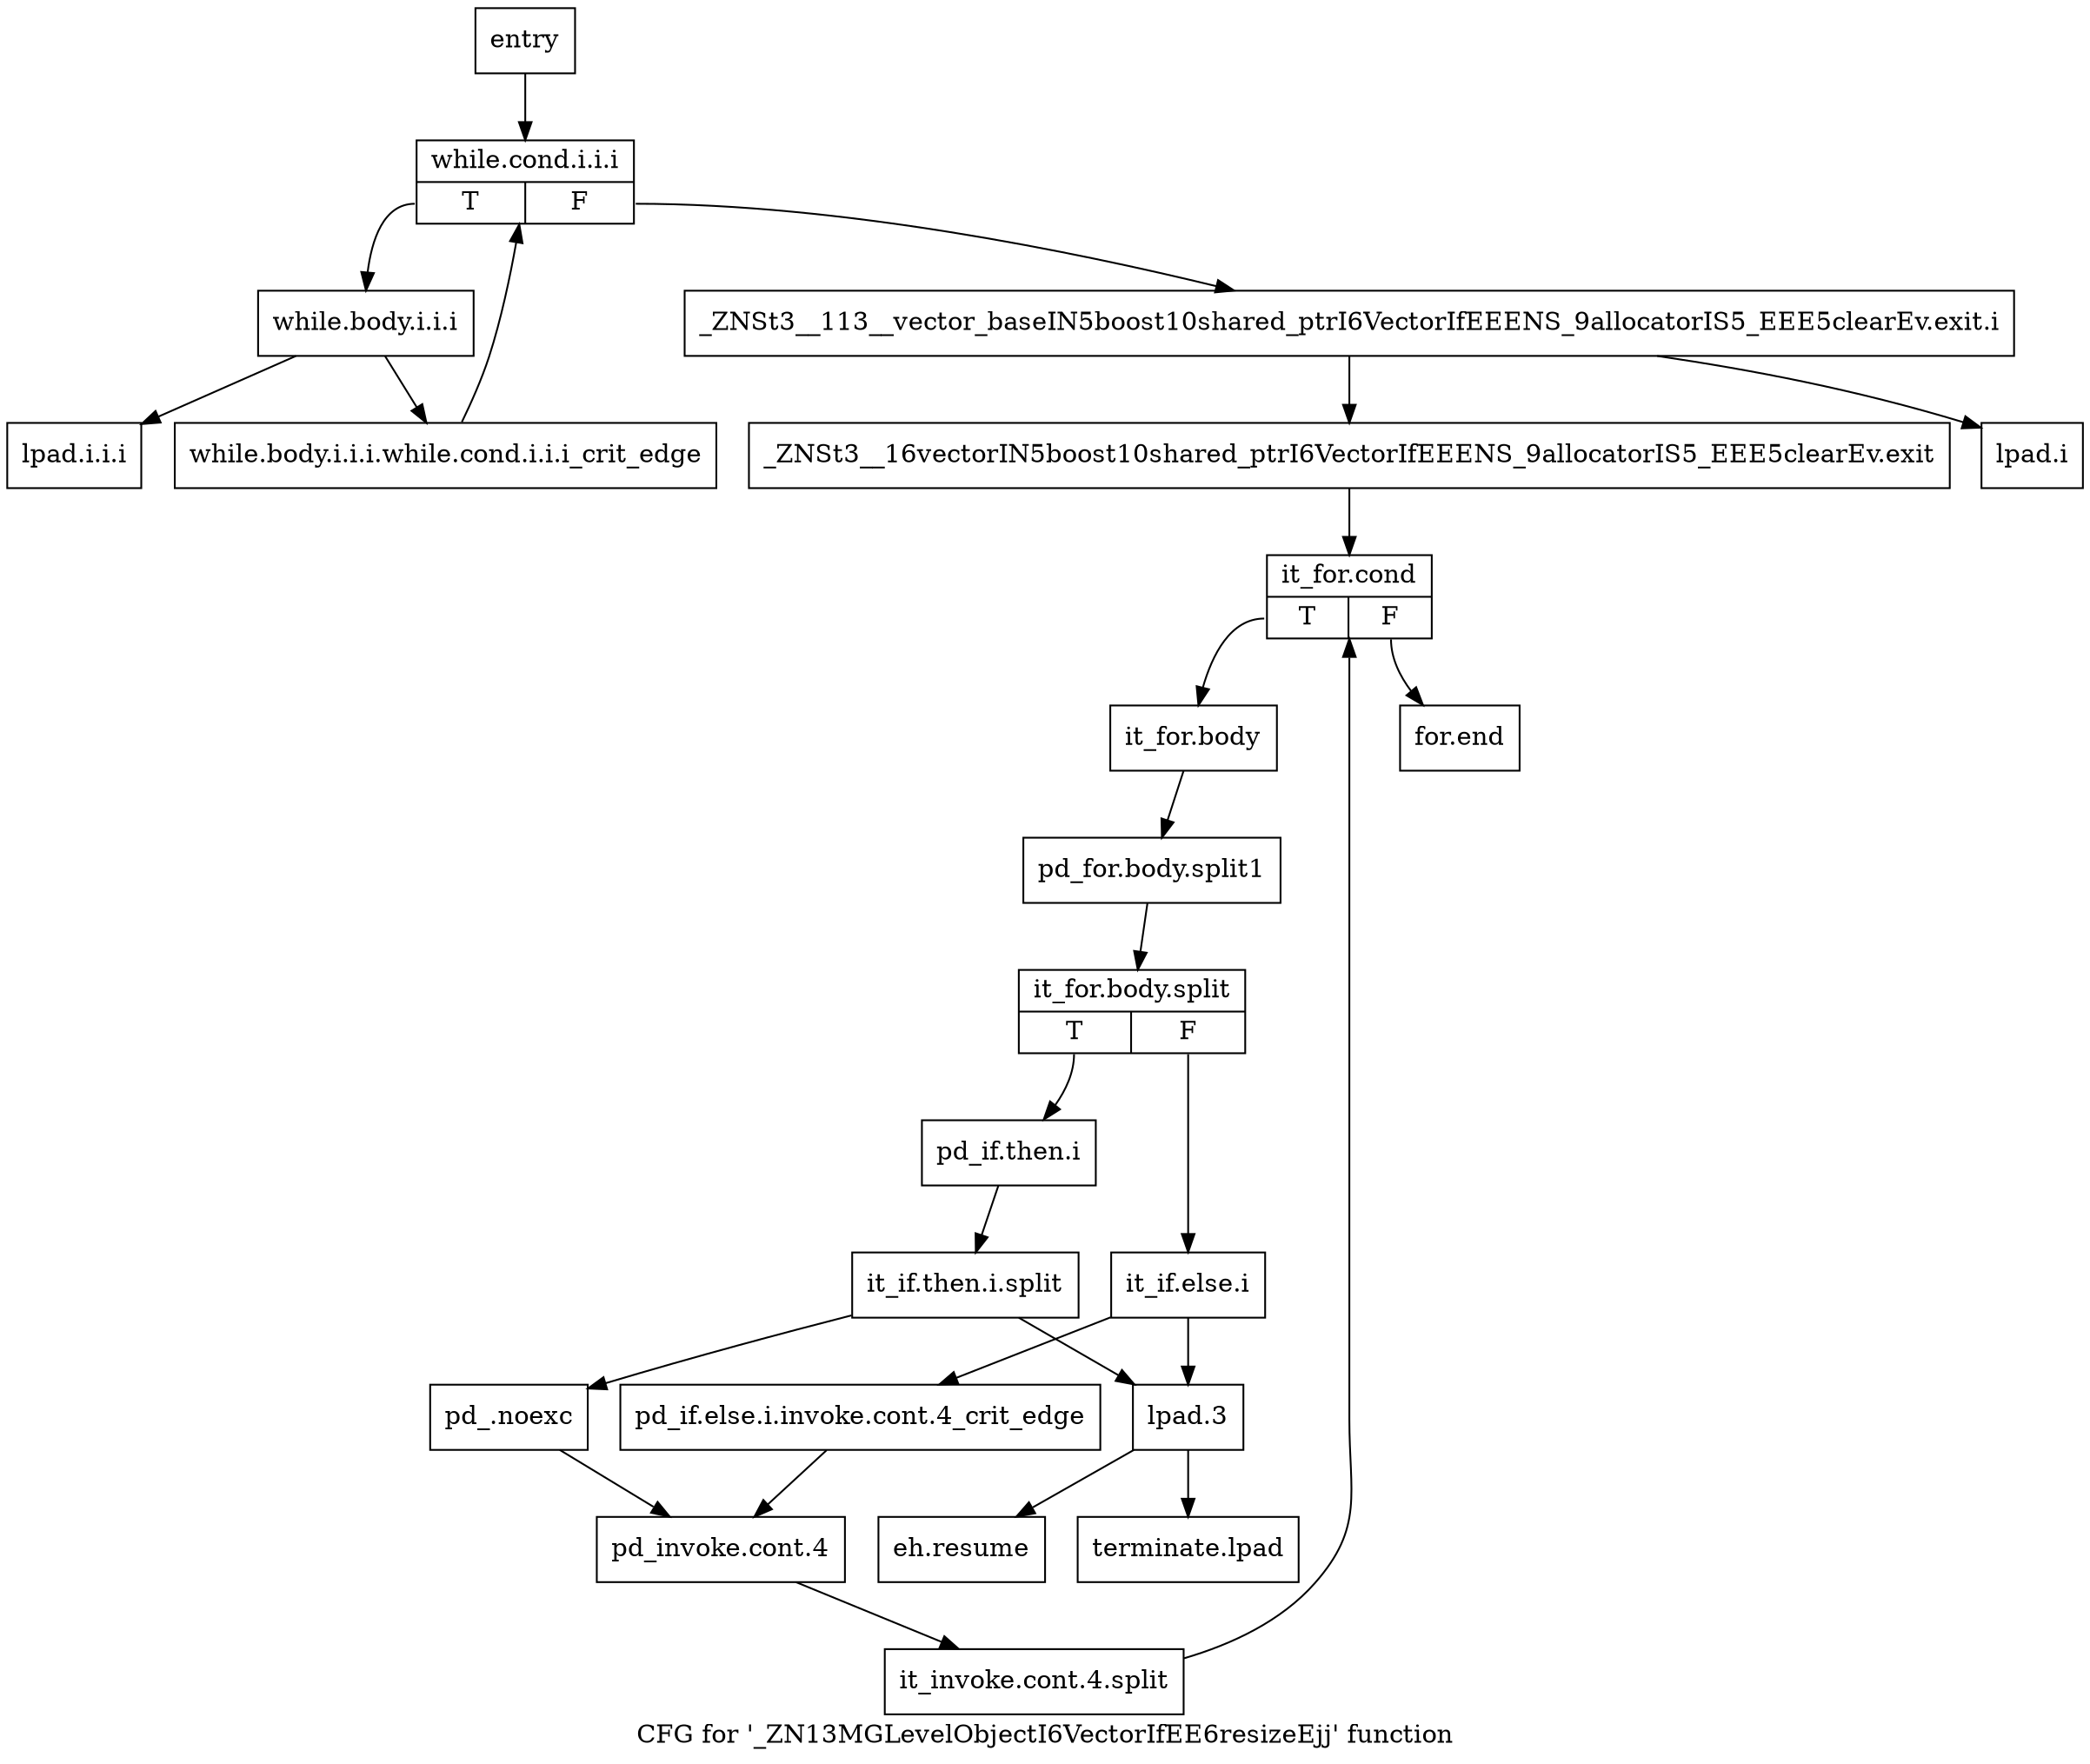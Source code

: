 digraph "CFG for '_ZN13MGLevelObjectI6VectorIfEE6resizeEjj' function" {
	label="CFG for '_ZN13MGLevelObjectI6VectorIfEE6resizeEjj' function";

	Node0x67c9a40 [shape=record,label="{entry}"];
	Node0x67c9a40 -> Node0x67c9a90;
	Node0x67c9a90 [shape=record,label="{while.cond.i.i.i|{<s0>T|<s1>F}}"];
	Node0x67c9a90:s0 -> Node0x67c9ae0;
	Node0x67c9a90:s1 -> Node0x67c9bd0;
	Node0x67c9ae0 [shape=record,label="{while.body.i.i.i}"];
	Node0x67c9ae0 -> Node0x67c9b30;
	Node0x67c9ae0 -> Node0x67c9b80;
	Node0x67c9b30 [shape=record,label="{while.body.i.i.i.while.cond.i.i.i_crit_edge}"];
	Node0x67c9b30 -> Node0x67c9a90;
	Node0x67c9b80 [shape=record,label="{lpad.i.i.i}"];
	Node0x67c9bd0 [shape=record,label="{_ZNSt3__113__vector_baseIN5boost10shared_ptrI6VectorIfEEENS_9allocatorIS5_EEE5clearEv.exit.i}"];
	Node0x67c9bd0 -> Node0x67c9c70;
	Node0x67c9bd0 -> Node0x67c9c20;
	Node0x67c9c20 [shape=record,label="{lpad.i}"];
	Node0x67c9c70 [shape=record,label="{_ZNSt3__16vectorIN5boost10shared_ptrI6VectorIfEEENS_9allocatorIS5_EEE5clearEv.exit}"];
	Node0x67c9c70 -> Node0x67c9cc0;
	Node0x67c9cc0 [shape=record,label="{it_for.cond|{<s0>T|<s1>F}}"];
	Node0x67c9cc0:s0 -> Node0x67c9d10;
	Node0x67c9cc0:s1 -> Node0x67c9f40;
	Node0x67c9d10 [shape=record,label="{it_for.body}"];
	Node0x67c9d10 -> Node0xae11cb0;
	Node0xae11cb0 [shape=record,label="{pd_for.body.split1}"];
	Node0xae11cb0 -> Node0xae11b20;
	Node0xae11b20 [shape=record,label="{it_for.body.split|{<s0>T|<s1>F}}"];
	Node0xae11b20:s0 -> Node0x67c9d60;
	Node0xae11b20:s1 -> Node0x67c9e00;
	Node0x67c9d60 [shape=record,label="{pd_if.then.i}"];
	Node0x67c9d60 -> Node0xae11670;
	Node0xae11670 [shape=record,label="{it_if.then.i.split}"];
	Node0xae11670 -> Node0x67c9db0;
	Node0xae11670 -> Node0x67c9ef0;
	Node0x67c9db0 [shape=record,label="{pd_.noexc}"];
	Node0x67c9db0 -> Node0x67c9ea0;
	Node0x67c9e00 [shape=record,label="{it_if.else.i}"];
	Node0x67c9e00 -> Node0x67c9e50;
	Node0x67c9e00 -> Node0x67c9ef0;
	Node0x67c9e50 [shape=record,label="{pd_if.else.i.invoke.cont.4_crit_edge}"];
	Node0x67c9e50 -> Node0x67c9ea0;
	Node0x67c9ea0 [shape=record,label="{pd_invoke.cont.4}"];
	Node0x67c9ea0 -> Node0xae11bf0;
	Node0xae11bf0 [shape=record,label="{it_invoke.cont.4.split}"];
	Node0xae11bf0 -> Node0x67c9cc0;
	Node0x67c9ef0 [shape=record,label="{lpad.3}"];
	Node0x67c9ef0 -> Node0x67c9f90;
	Node0x67c9ef0 -> Node0x67c9fe0;
	Node0x67c9f40 [shape=record,label="{for.end}"];
	Node0x67c9f90 [shape=record,label="{eh.resume}"];
	Node0x67c9fe0 [shape=record,label="{terminate.lpad}"];
}
